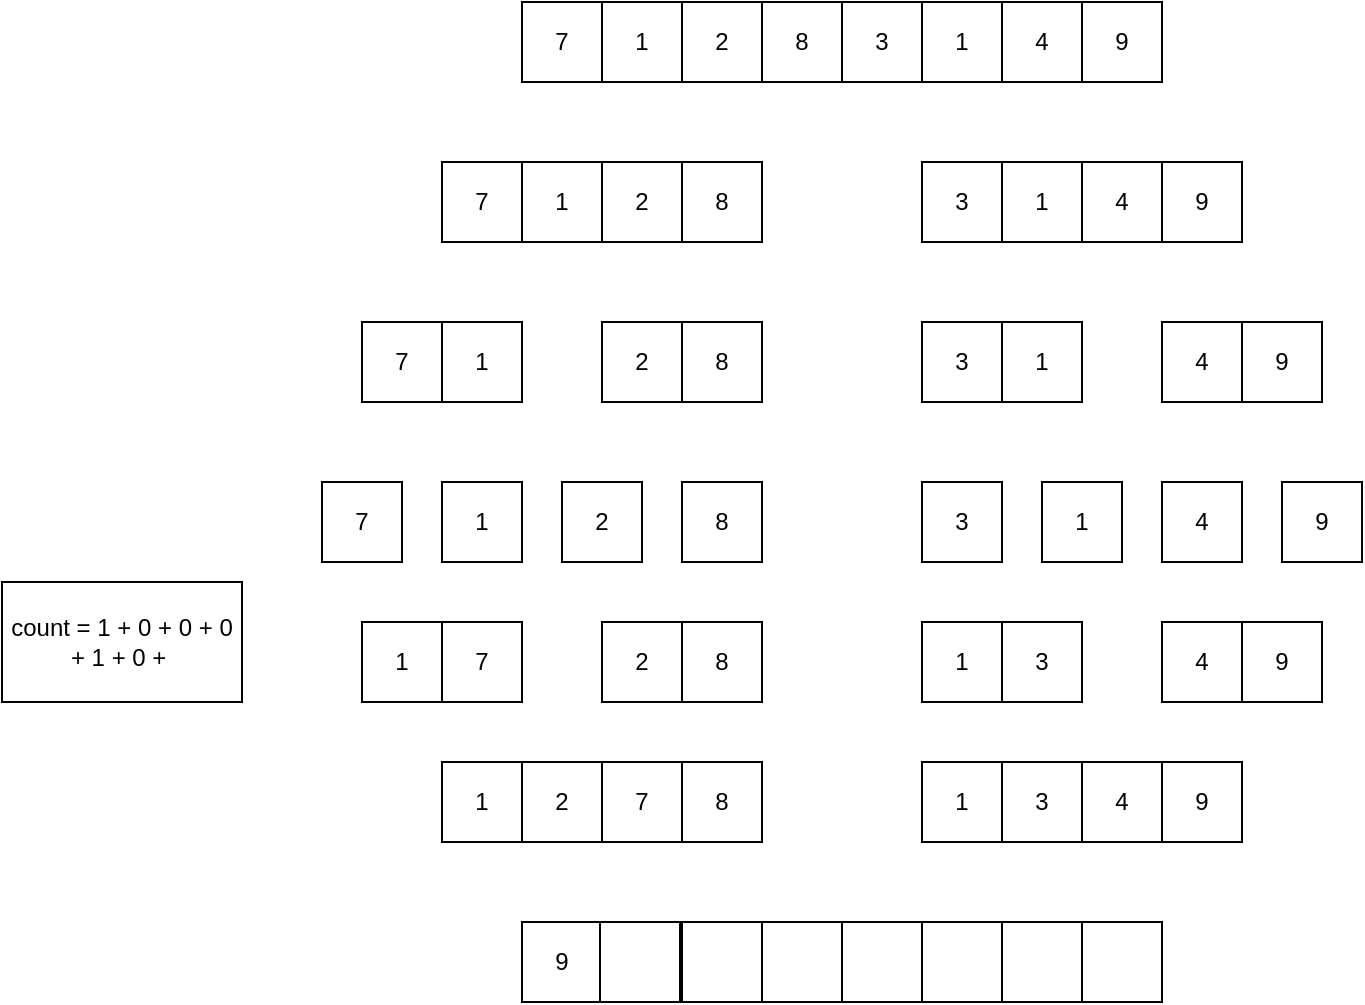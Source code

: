 <mxfile version="12.2.4" pages="1"><diagram id="T8CmSpA-u7GhXc7bubmW" name="Page-1"><mxGraphModel dx="821" dy="466" grid="1" gridSize="10" guides="1" tooltips="1" connect="1" arrows="1" fold="1" page="1" pageScale="1" pageWidth="827" pageHeight="1169" math="0" shadow="0"><root><mxCell id="0"/><mxCell id="1" parent="0"/><mxCell id="3" value="7" style="whiteSpace=wrap;html=1;aspect=fixed;" parent="1" vertex="1"><mxGeometry x="280" y="140" width="40" height="40" as="geometry"/></mxCell><mxCell id="5" value="9" style="whiteSpace=wrap;html=1;aspect=fixed;" parent="1" vertex="1"><mxGeometry x="560" y="140" width="40" height="40" as="geometry"/></mxCell><mxCell id="6" value="4" style="whiteSpace=wrap;html=1;aspect=fixed;" parent="1" vertex="1"><mxGeometry x="520" y="140" width="40" height="40" as="geometry"/></mxCell><mxCell id="7" value="1" style="whiteSpace=wrap;html=1;aspect=fixed;" parent="1" vertex="1"><mxGeometry x="480" y="140" width="40" height="40" as="geometry"/></mxCell><mxCell id="8" value="3" style="whiteSpace=wrap;html=1;aspect=fixed;" parent="1" vertex="1"><mxGeometry x="440" y="140" width="40" height="40" as="geometry"/></mxCell><mxCell id="9" value="8" style="whiteSpace=wrap;html=1;aspect=fixed;" parent="1" vertex="1"><mxGeometry x="400" y="140" width="40" height="40" as="geometry"/></mxCell><mxCell id="10" value="2" style="whiteSpace=wrap;html=1;aspect=fixed;" parent="1" vertex="1"><mxGeometry x="360" y="140" width="40" height="40" as="geometry"/></mxCell><mxCell id="11" value="1" style="whiteSpace=wrap;html=1;aspect=fixed;" parent="1" vertex="1"><mxGeometry x="320" y="140" width="40" height="40" as="geometry"/></mxCell><mxCell id="12" value="7" style="whiteSpace=wrap;html=1;aspect=fixed;" parent="1" vertex="1"><mxGeometry x="240" y="220" width="40" height="40" as="geometry"/></mxCell><mxCell id="13" value="9" style="whiteSpace=wrap;html=1;aspect=fixed;" parent="1" vertex="1"><mxGeometry x="600" y="220" width="40" height="40" as="geometry"/></mxCell><mxCell id="14" value="4" style="whiteSpace=wrap;html=1;aspect=fixed;" parent="1" vertex="1"><mxGeometry x="560" y="220" width="40" height="40" as="geometry"/></mxCell><mxCell id="15" value="1" style="whiteSpace=wrap;html=1;aspect=fixed;" parent="1" vertex="1"><mxGeometry x="520" y="220" width="40" height="40" as="geometry"/></mxCell><mxCell id="16" value="3" style="whiteSpace=wrap;html=1;aspect=fixed;" parent="1" vertex="1"><mxGeometry x="480" y="220" width="40" height="40" as="geometry"/></mxCell><mxCell id="17" value="8" style="whiteSpace=wrap;html=1;aspect=fixed;" parent="1" vertex="1"><mxGeometry x="360" y="220" width="40" height="40" as="geometry"/></mxCell><mxCell id="18" value="2" style="whiteSpace=wrap;html=1;aspect=fixed;" parent="1" vertex="1"><mxGeometry x="320" y="220" width="40" height="40" as="geometry"/></mxCell><mxCell id="19" value="1" style="whiteSpace=wrap;html=1;aspect=fixed;" parent="1" vertex="1"><mxGeometry x="280" y="220" width="40" height="40" as="geometry"/></mxCell><mxCell id="20" value="7" style="whiteSpace=wrap;html=1;aspect=fixed;" parent="1" vertex="1"><mxGeometry x="200" y="300" width="40" height="40" as="geometry"/></mxCell><mxCell id="21" value="9" style="whiteSpace=wrap;html=1;aspect=fixed;" parent="1" vertex="1"><mxGeometry x="640" y="300" width="40" height="40" as="geometry"/></mxCell><mxCell id="22" value="4" style="whiteSpace=wrap;html=1;aspect=fixed;" parent="1" vertex="1"><mxGeometry x="600" y="300" width="40" height="40" as="geometry"/></mxCell><mxCell id="23" value="1" style="whiteSpace=wrap;html=1;aspect=fixed;" parent="1" vertex="1"><mxGeometry x="520" y="300" width="40" height="40" as="geometry"/></mxCell><mxCell id="24" value="3" style="whiteSpace=wrap;html=1;aspect=fixed;" parent="1" vertex="1"><mxGeometry x="480" y="300" width="40" height="40" as="geometry"/></mxCell><mxCell id="25" value="8" style="whiteSpace=wrap;html=1;aspect=fixed;" parent="1" vertex="1"><mxGeometry x="360" y="300" width="40" height="40" as="geometry"/></mxCell><mxCell id="26" value="2" style="whiteSpace=wrap;html=1;aspect=fixed;" parent="1" vertex="1"><mxGeometry x="320" y="300" width="40" height="40" as="geometry"/></mxCell><mxCell id="27" value="1" style="whiteSpace=wrap;html=1;aspect=fixed;" parent="1" vertex="1"><mxGeometry x="240" y="300" width="40" height="40" as="geometry"/></mxCell><mxCell id="28" value="7" style="whiteSpace=wrap;html=1;aspect=fixed;" parent="1" vertex="1"><mxGeometry x="180" y="380" width="40" height="40" as="geometry"/></mxCell><mxCell id="29" value="9" style="whiteSpace=wrap;html=1;aspect=fixed;" parent="1" vertex="1"><mxGeometry x="660" y="380" width="40" height="40" as="geometry"/></mxCell><mxCell id="30" value="4" style="whiteSpace=wrap;html=1;aspect=fixed;" parent="1" vertex="1"><mxGeometry x="600" y="380" width="40" height="40" as="geometry"/></mxCell><mxCell id="31" value="1" style="whiteSpace=wrap;html=1;aspect=fixed;" parent="1" vertex="1"><mxGeometry x="540" y="380" width="40" height="40" as="geometry"/></mxCell><mxCell id="32" value="3" style="whiteSpace=wrap;html=1;aspect=fixed;" parent="1" vertex="1"><mxGeometry x="480" y="380" width="40" height="40" as="geometry"/></mxCell><mxCell id="33" value="8" style="whiteSpace=wrap;html=1;aspect=fixed;" parent="1" vertex="1"><mxGeometry x="360" y="380" width="40" height="40" as="geometry"/></mxCell><mxCell id="34" value="2" style="whiteSpace=wrap;html=1;aspect=fixed;" parent="1" vertex="1"><mxGeometry x="300" y="380" width="40" height="40" as="geometry"/></mxCell><mxCell id="35" value="1" style="whiteSpace=wrap;html=1;aspect=fixed;" parent="1" vertex="1"><mxGeometry x="240" y="380" width="40" height="40" as="geometry"/></mxCell><mxCell id="38" value="1" style="whiteSpace=wrap;html=1;aspect=fixed;" parent="1" vertex="1"><mxGeometry x="200" y="450" width="40" height="40" as="geometry"/></mxCell><mxCell id="39" value="7" style="whiteSpace=wrap;html=1;aspect=fixed;" parent="1" vertex="1"><mxGeometry x="240" y="450" width="40" height="40" as="geometry"/></mxCell><mxCell id="40" value="count = 1 + 0 + 0 + 0 + 1 + 0 +&amp;nbsp;" style="rounded=0;whiteSpace=wrap;html=1;" parent="1" vertex="1"><mxGeometry x="20" y="430" width="120" height="60" as="geometry"/></mxCell><mxCell id="41" value="8" style="whiteSpace=wrap;html=1;aspect=fixed;" parent="1" vertex="1"><mxGeometry x="360" y="450" width="40" height="40" as="geometry"/></mxCell><mxCell id="42" value="2" style="whiteSpace=wrap;html=1;aspect=fixed;" parent="1" vertex="1"><mxGeometry x="320" y="450" width="40" height="40" as="geometry"/></mxCell><mxCell id="43" value="3" style="whiteSpace=wrap;html=1;aspect=fixed;" parent="1" vertex="1"><mxGeometry x="520" y="450" width="40" height="40" as="geometry"/></mxCell><mxCell id="44" value="1" style="whiteSpace=wrap;html=1;aspect=fixed;" parent="1" vertex="1"><mxGeometry x="480" y="450" width="40" height="40" as="geometry"/></mxCell><mxCell id="45" value="9" style="whiteSpace=wrap;html=1;aspect=fixed;" parent="1" vertex="1"><mxGeometry x="640" y="450" width="40" height="40" as="geometry"/></mxCell><mxCell id="46" value="4" style="whiteSpace=wrap;html=1;aspect=fixed;" parent="1" vertex="1"><mxGeometry x="600" y="450" width="40" height="40" as="geometry"/></mxCell><mxCell id="47" value="1" style="whiteSpace=wrap;html=1;aspect=fixed;" parent="1" vertex="1"><mxGeometry x="240" y="520" width="40" height="40" as="geometry"/></mxCell><mxCell id="48" value="8" style="whiteSpace=wrap;html=1;aspect=fixed;" parent="1" vertex="1"><mxGeometry x="360" y="520" width="40" height="40" as="geometry"/></mxCell><mxCell id="49" value="7" style="whiteSpace=wrap;html=1;aspect=fixed;" parent="1" vertex="1"><mxGeometry x="320" y="520" width="40" height="40" as="geometry"/></mxCell><mxCell id="50" value="2" style="whiteSpace=wrap;html=1;aspect=fixed;" parent="1" vertex="1"><mxGeometry x="280" y="520" width="40" height="40" as="geometry"/></mxCell><mxCell id="51" value="9" style="whiteSpace=wrap;html=1;aspect=fixed;" parent="1" vertex="1"><mxGeometry x="600" y="520" width="40" height="40" as="geometry"/></mxCell><mxCell id="52" value="4" style="whiteSpace=wrap;html=1;aspect=fixed;" parent="1" vertex="1"><mxGeometry x="560" y="520" width="40" height="40" as="geometry"/></mxCell><mxCell id="53" value="3" style="whiteSpace=wrap;html=1;aspect=fixed;" parent="1" vertex="1"><mxGeometry x="520" y="520" width="40" height="40" as="geometry"/></mxCell><mxCell id="54" value="1" style="whiteSpace=wrap;html=1;aspect=fixed;" parent="1" vertex="1"><mxGeometry x="480" y="520" width="40" height="40" as="geometry"/></mxCell><mxCell id="55" value="9" style="whiteSpace=wrap;html=1;aspect=fixed;" parent="1" vertex="1"><mxGeometry x="280" y="600" width="40" height="40" as="geometry"/></mxCell><mxCell id="56" value="" style="whiteSpace=wrap;html=1;aspect=fixed;" parent="1" vertex="1"><mxGeometry x="560" y="600" width="40" height="40" as="geometry"/></mxCell><mxCell id="57" value="" style="whiteSpace=wrap;html=1;aspect=fixed;" parent="1" vertex="1"><mxGeometry x="520" y="600" width="40" height="40" as="geometry"/></mxCell><mxCell id="58" value="" style="whiteSpace=wrap;html=1;aspect=fixed;" parent="1" vertex="1"><mxGeometry x="480" y="600" width="40" height="40" as="geometry"/></mxCell><mxCell id="59" value="" style="whiteSpace=wrap;html=1;aspect=fixed;" parent="1" vertex="1"><mxGeometry x="440" y="600" width="40" height="40" as="geometry"/></mxCell><mxCell id="60" value="" style="whiteSpace=wrap;html=1;aspect=fixed;" parent="1" vertex="1"><mxGeometry x="400" y="600" width="40" height="40" as="geometry"/></mxCell><mxCell id="61" value="" style="whiteSpace=wrap;html=1;aspect=fixed;" parent="1" vertex="1"><mxGeometry x="360" y="600" width="40" height="40" as="geometry"/></mxCell><mxCell id="62" value="" style="whiteSpace=wrap;html=1;aspect=fixed;" parent="1" vertex="1"><mxGeometry x="319" y="600" width="40" height="40" as="geometry"/></mxCell></root></mxGraphModel></diagram></mxfile>